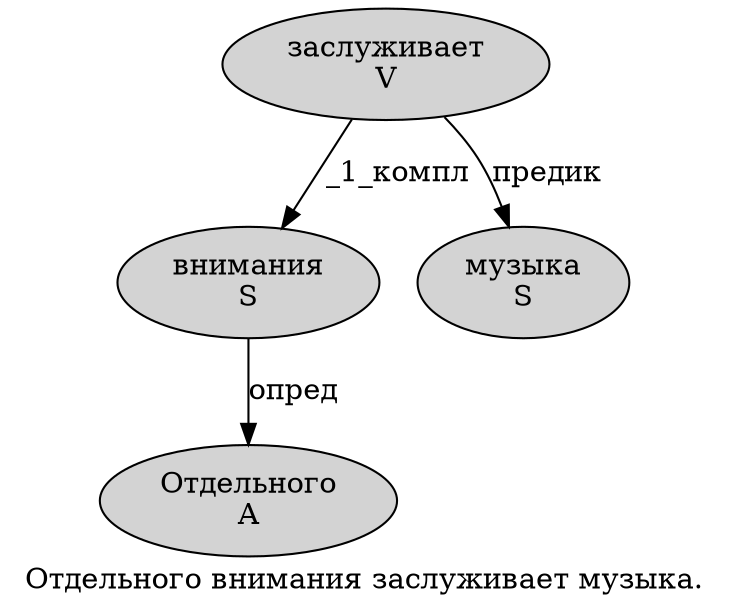 digraph SENTENCE_809 {
	graph [label="Отдельного внимания заслуживает музыка."]
	node [style=filled]
		0 [label="Отдельного
A" color="" fillcolor=lightgray penwidth=1 shape=ellipse]
		1 [label="внимания
S" color="" fillcolor=lightgray penwidth=1 shape=ellipse]
		2 [label="заслуживает
V" color="" fillcolor=lightgray penwidth=1 shape=ellipse]
		3 [label="музыка
S" color="" fillcolor=lightgray penwidth=1 shape=ellipse]
			2 -> 1 [label="_1_компл"]
			2 -> 3 [label="предик"]
			1 -> 0 [label="опред"]
}